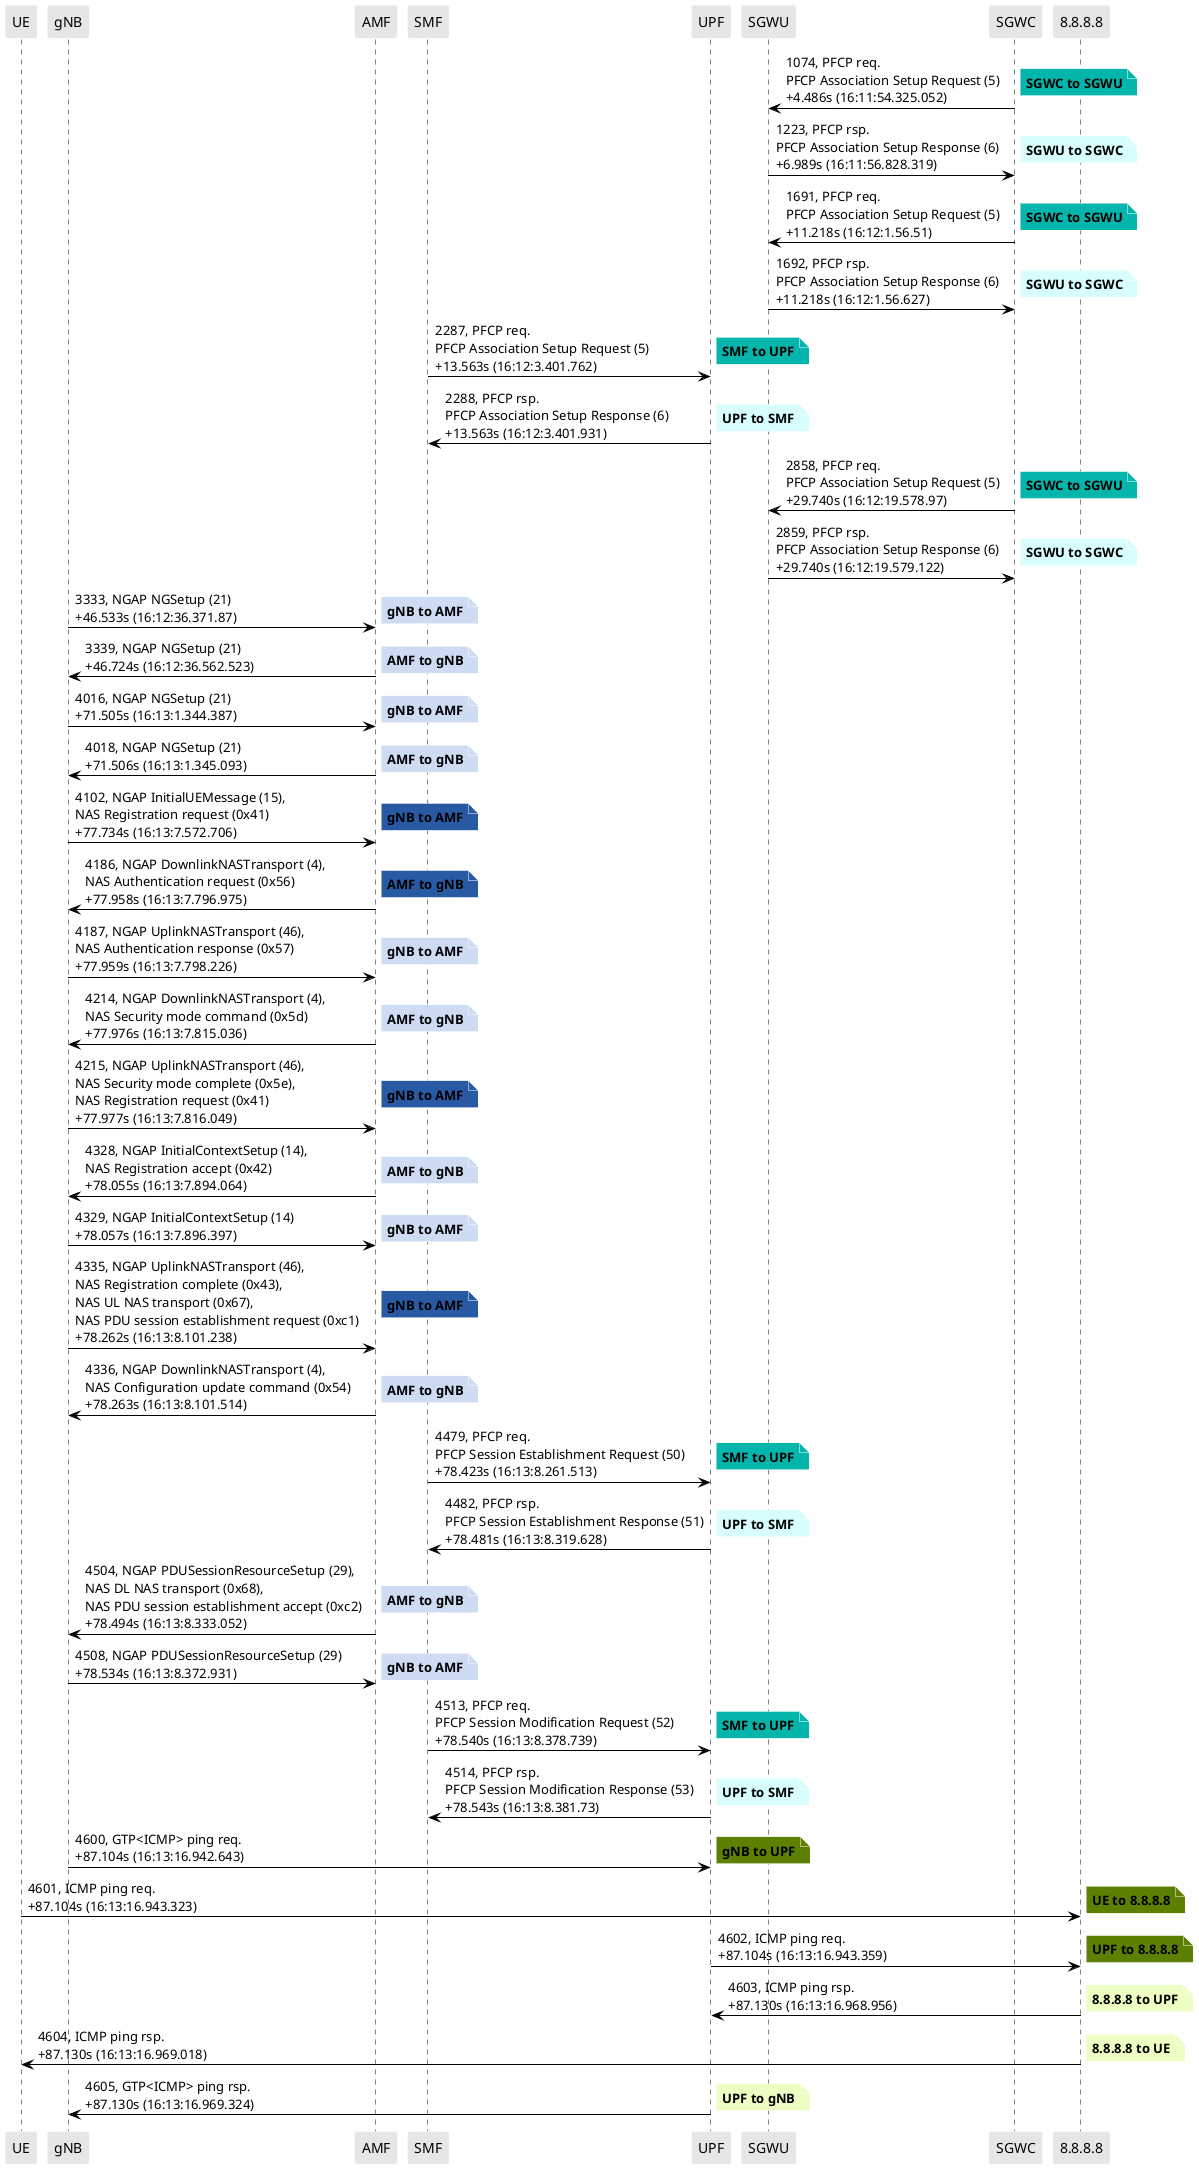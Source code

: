 @startuml
skinparam shadowing false
skinparam NoteBorderColor white
skinparam sequence {
    ArrowColor black
    LifeLineBorderColor black
    LifeLineBackgroundColor black
    ParticipantBorderColor white
    ParticipantBackgroundColor #e6e6e6
}
participant "UE"
participant "gNB"
participant "AMF"
participant "SMF"
participant "UPF"
participant "SGWU"
participant "SGWC"
participant "8.8.8.8"

"SGWC" -> "SGWU": 1074, PFCP req.\nPFCP Association Setup Request (5)\n+4.486s (16:11:54.325.052)

note right #03B5AA
**SGWC to SGWU**
end note

"SGWU" -> "SGWC": 1223, PFCP rsp.\nPFCP Association Setup Response (6)\n+6.989s (16:11:56.828.319)

note right #D7FEFC
**SGWU to SGWC**
end note

"SGWC" -> "SGWU": 1691, PFCP req.\nPFCP Association Setup Request (5)\n+11.218s (16:12:1.56.51)

note right #03B5AA
**SGWC to SGWU**
end note

"SGWU" -> "SGWC": 1692, PFCP rsp.\nPFCP Association Setup Response (6)\n+11.218s (16:12:1.56.627)

note right #D7FEFC
**SGWU to SGWC**
end note

"SMF" -> "UPF": 2287, PFCP req.\nPFCP Association Setup Request (5)\n+13.563s (16:12:3.401.762)

note right #03B5AA
**SMF to UPF**
end note

"UPF" -> "SMF": 2288, PFCP rsp.\nPFCP Association Setup Response (6)\n+13.563s (16:12:3.401.931)

note right #D7FEFC
**UPF to SMF**
end note

"SGWC" -> "SGWU": 2858, PFCP req.\nPFCP Association Setup Request (5)\n+29.740s (16:12:19.578.97)

note right #03B5AA
**SGWC to SGWU**
end note

"SGWU" -> "SGWC": 2859, PFCP rsp.\nPFCP Association Setup Response (6)\n+29.740s (16:12:19.579.122)

note right #D7FEFC
**SGWU to SGWC**
end note

"gNB" -> "AMF": 3333, NGAP NGSetup (21)\n+46.533s (16:12:36.371.87)

note right #CDDCF3
**gNB to AMF**
end note

"AMF" -> "gNB": 3339, NGAP NGSetup (21)\n+46.724s (16:12:36.562.523)

note right #CDDCF3
**AMF to gNB**
end note

"gNB" -> "AMF": 4016, NGAP NGSetup (21)\n+71.505s (16:13:1.344.387)

note right #CDDCF3
**gNB to AMF**
end note

"AMF" -> "gNB": 4018, NGAP NGSetup (21)\n+71.506s (16:13:1.345.093)

note right #CDDCF3
**AMF to gNB**
end note

"gNB" -> "AMF": 4102, NGAP InitialUEMessage (15),\nNAS Registration request (0x41)\n+77.734s (16:13:7.572.706)

note right #285AA4
**gNB to AMF**
end note

"AMF" -> "gNB": 4186, NGAP DownlinkNASTransport (4),\nNAS Authentication request (0x56)\n+77.958s (16:13:7.796.975)

note right #285AA4
**AMF to gNB**
end note

"gNB" -> "AMF": 4187, NGAP UplinkNASTransport (46),\nNAS Authentication response (0x57)\n+77.959s (16:13:7.798.226)

note right #CDDCF3
**gNB to AMF**
end note

"AMF" -> "gNB": 4214, NGAP DownlinkNASTransport (4),\nNAS Security mode command (0x5d)\n+77.976s (16:13:7.815.036)

note right #CDDCF3
**AMF to gNB**
end note

"gNB" -> "AMF": 4215, NGAP UplinkNASTransport (46),\nNAS Security mode complete (0x5e),\nNAS Registration request (0x41)\n+77.977s (16:13:7.816.049)

note right #285AA4
**gNB to AMF**
end note

"AMF" -> "gNB": 4328, NGAP InitialContextSetup (14),\nNAS Registration accept (0x42)\n+78.055s (16:13:7.894.064)

note right #CDDCF3
**AMF to gNB**
end note

"gNB" -> "AMF": 4329, NGAP InitialContextSetup (14)\n+78.057s (16:13:7.896.397)

note right #CDDCF3
**gNB to AMF**
end note

"gNB" -> "AMF": 4335, NGAP UplinkNASTransport (46),\nNAS Registration complete (0x43),\nNAS UL NAS transport (0x67),\nNAS PDU session establishment request (0xc1)\n+78.262s (16:13:8.101.238)

note right #285AA4
**gNB to AMF**
end note

"AMF" -> "gNB": 4336, NGAP DownlinkNASTransport (4),\nNAS Configuration update command (0x54)\n+78.263s (16:13:8.101.514)

note right #CDDCF3
**AMF to gNB**
end note

"SMF" -> "UPF": 4479, PFCP req.\nPFCP Session Establishment Request (50)\n+78.423s (16:13:8.261.513)

note right #03B5AA
**SMF to UPF**
end note

"UPF" -> "SMF": 4482, PFCP rsp.\nPFCP Session Establishment Response (51)\n+78.481s (16:13:8.319.628)

note right #D7FEFC
**UPF to SMF**
end note

"AMF" -> "gNB": 4504, NGAP PDUSessionResourceSetup (29),\nNAS DL NAS transport (0x68),\nNAS PDU session establishment accept (0xc2)\n+78.494s (16:13:8.333.052)

note right #CDDCF3
**AMF to gNB**
end note

"gNB" -> "AMF": 4508, NGAP PDUSessionResourceSetup (29)\n+78.534s (16:13:8.372.931)

note right #CDDCF3
**gNB to AMF**
end note

"SMF" -> "UPF": 4513, PFCP req.\nPFCP Session Modification Request (52)\n+78.540s (16:13:8.378.739)

note right #03B5AA
**SMF to UPF**
end note

"UPF" -> "SMF": 4514, PFCP rsp.\nPFCP Session Modification Response (53)\n+78.543s (16:13:8.381.73)

note right #D7FEFC
**UPF to SMF**
end note

"gNB" -> "UPF": 4600, GTP<ICMP> ping req.\n+87.104s (16:13:16.942.643)

note right #5C8001
**gNB to UPF**
end note

"UE" -> "8.8.8.8": 4601, ICMP ping req.\n+87.104s (16:13:16.943.323)

note right #5C8001
**UE to 8.8.8.8**
end note

"UPF" -> "8.8.8.8": 4602, ICMP ping req.\n+87.104s (16:13:16.943.359)

note right #5C8001
**UPF to 8.8.8.8**
end note

"8.8.8.8" -> "UPF": 4603, ICMP ping rsp.\n+87.130s (16:13:16.968.956)

note right #EDFEC2
**8.8.8.8 to UPF**
end note

"8.8.8.8" -> "UE": 4604, ICMP ping rsp.\n+87.130s (16:13:16.969.018)

note right #EDFEC2
**8.8.8.8 to UE**
end note

"UPF" -> "gNB": 4605, GTP<ICMP> ping rsp.\n+87.130s (16:13:16.969.324)

note right #EDFEC2
**UPF to gNB**
end note

@enduml
